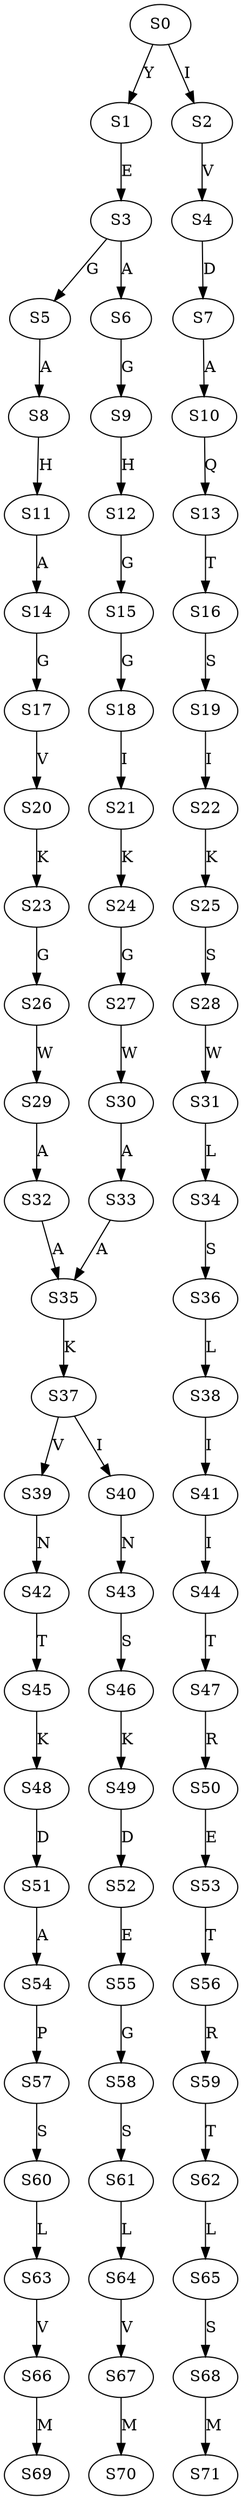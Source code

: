 strict digraph  {
	S0 -> S1 [ label = Y ];
	S0 -> S2 [ label = I ];
	S1 -> S3 [ label = E ];
	S2 -> S4 [ label = V ];
	S3 -> S5 [ label = G ];
	S3 -> S6 [ label = A ];
	S4 -> S7 [ label = D ];
	S5 -> S8 [ label = A ];
	S6 -> S9 [ label = G ];
	S7 -> S10 [ label = A ];
	S8 -> S11 [ label = H ];
	S9 -> S12 [ label = H ];
	S10 -> S13 [ label = Q ];
	S11 -> S14 [ label = A ];
	S12 -> S15 [ label = G ];
	S13 -> S16 [ label = T ];
	S14 -> S17 [ label = G ];
	S15 -> S18 [ label = G ];
	S16 -> S19 [ label = S ];
	S17 -> S20 [ label = V ];
	S18 -> S21 [ label = I ];
	S19 -> S22 [ label = I ];
	S20 -> S23 [ label = K ];
	S21 -> S24 [ label = K ];
	S22 -> S25 [ label = K ];
	S23 -> S26 [ label = G ];
	S24 -> S27 [ label = G ];
	S25 -> S28 [ label = S ];
	S26 -> S29 [ label = W ];
	S27 -> S30 [ label = W ];
	S28 -> S31 [ label = W ];
	S29 -> S32 [ label = A ];
	S30 -> S33 [ label = A ];
	S31 -> S34 [ label = L ];
	S32 -> S35 [ label = A ];
	S33 -> S35 [ label = A ];
	S34 -> S36 [ label = S ];
	S35 -> S37 [ label = K ];
	S36 -> S38 [ label = L ];
	S37 -> S39 [ label = V ];
	S37 -> S40 [ label = I ];
	S38 -> S41 [ label = I ];
	S39 -> S42 [ label = N ];
	S40 -> S43 [ label = N ];
	S41 -> S44 [ label = I ];
	S42 -> S45 [ label = T ];
	S43 -> S46 [ label = S ];
	S44 -> S47 [ label = T ];
	S45 -> S48 [ label = K ];
	S46 -> S49 [ label = K ];
	S47 -> S50 [ label = R ];
	S48 -> S51 [ label = D ];
	S49 -> S52 [ label = D ];
	S50 -> S53 [ label = E ];
	S51 -> S54 [ label = A ];
	S52 -> S55 [ label = E ];
	S53 -> S56 [ label = T ];
	S54 -> S57 [ label = P ];
	S55 -> S58 [ label = G ];
	S56 -> S59 [ label = R ];
	S57 -> S60 [ label = S ];
	S58 -> S61 [ label = S ];
	S59 -> S62 [ label = T ];
	S60 -> S63 [ label = L ];
	S61 -> S64 [ label = L ];
	S62 -> S65 [ label = L ];
	S63 -> S66 [ label = V ];
	S64 -> S67 [ label = V ];
	S65 -> S68 [ label = S ];
	S66 -> S69 [ label = M ];
	S67 -> S70 [ label = M ];
	S68 -> S71 [ label = M ];
}

